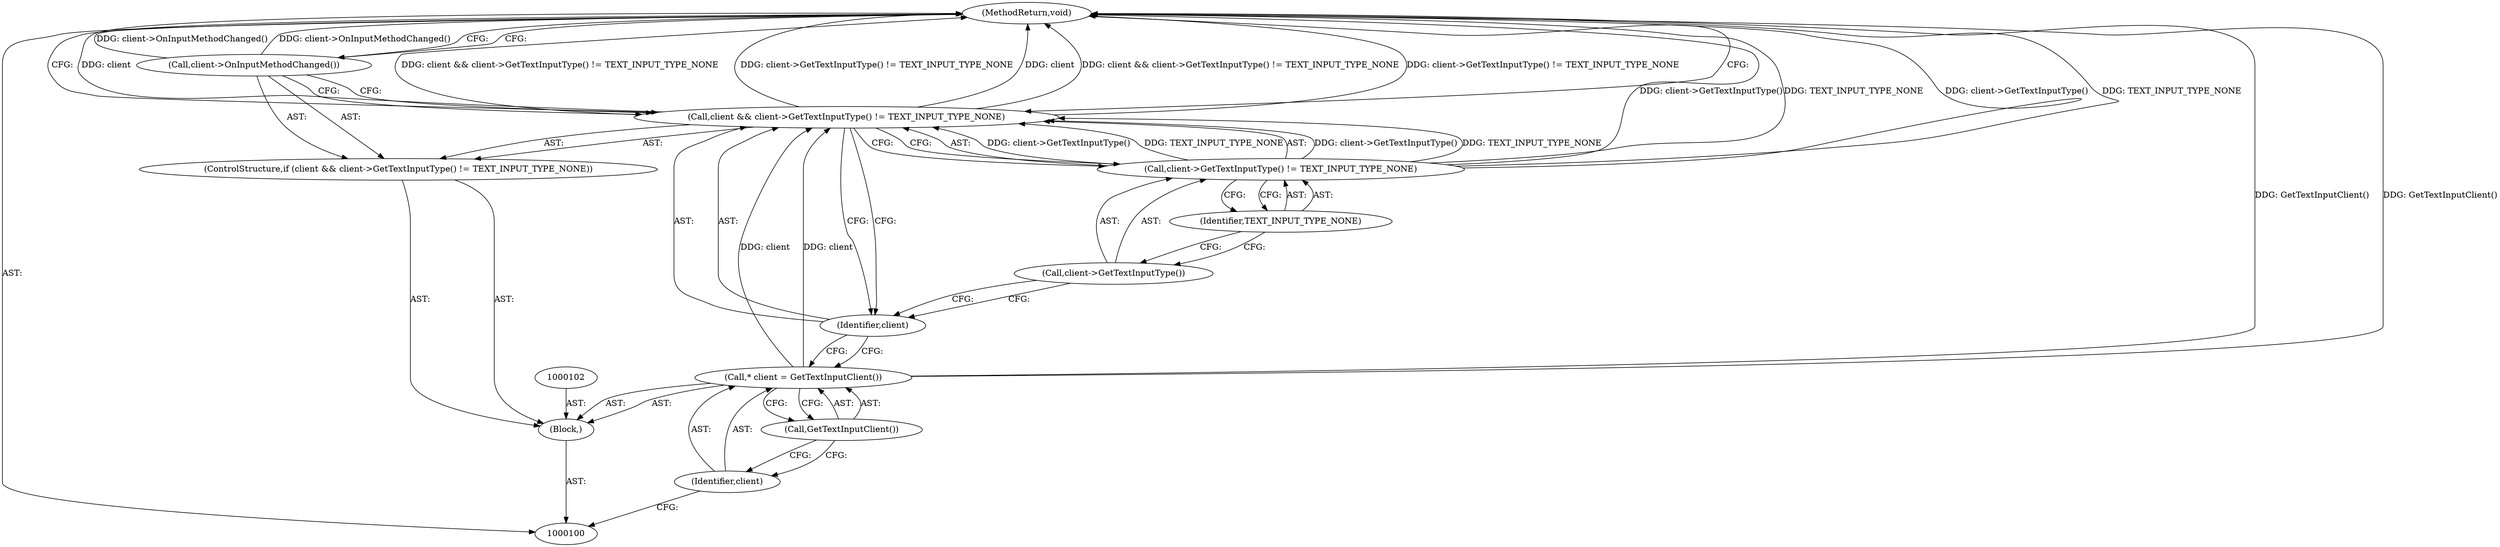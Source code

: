 digraph "1_Chrome_d66c757a9a434f48069b114fb49191e4790f9038" {
"1000113" [label="(MethodReturn,void)"];
"1000101" [label="(Block,)"];
"1000103" [label="(Call,* client = GetTextInputClient())"];
"1000104" [label="(Identifier,client)"];
"1000105" [label="(Call,GetTextInputClient())"];
"1000109" [label="(Call,client->GetTextInputType() != TEXT_INPUT_TYPE_NONE)"];
"1000110" [label="(Call,client->GetTextInputType())"];
"1000106" [label="(ControlStructure,if (client && client->GetTextInputType() != TEXT_INPUT_TYPE_NONE))"];
"1000111" [label="(Identifier,TEXT_INPUT_TYPE_NONE)"];
"1000107" [label="(Call,client && client->GetTextInputType() != TEXT_INPUT_TYPE_NONE)"];
"1000108" [label="(Identifier,client)"];
"1000112" [label="(Call,client->OnInputMethodChanged())"];
"1000113" -> "1000100"  [label="AST: "];
"1000113" -> "1000112"  [label="CFG: "];
"1000113" -> "1000107"  [label="CFG: "];
"1000107" -> "1000113"  [label="DDG: client"];
"1000107" -> "1000113"  [label="DDG: client && client->GetTextInputType() != TEXT_INPUT_TYPE_NONE"];
"1000107" -> "1000113"  [label="DDG: client->GetTextInputType() != TEXT_INPUT_TYPE_NONE"];
"1000103" -> "1000113"  [label="DDG: GetTextInputClient()"];
"1000112" -> "1000113"  [label="DDG: client->OnInputMethodChanged()"];
"1000109" -> "1000113"  [label="DDG: client->GetTextInputType()"];
"1000109" -> "1000113"  [label="DDG: TEXT_INPUT_TYPE_NONE"];
"1000101" -> "1000100"  [label="AST: "];
"1000102" -> "1000101"  [label="AST: "];
"1000103" -> "1000101"  [label="AST: "];
"1000106" -> "1000101"  [label="AST: "];
"1000103" -> "1000101"  [label="AST: "];
"1000103" -> "1000105"  [label="CFG: "];
"1000104" -> "1000103"  [label="AST: "];
"1000105" -> "1000103"  [label="AST: "];
"1000108" -> "1000103"  [label="CFG: "];
"1000103" -> "1000113"  [label="DDG: GetTextInputClient()"];
"1000103" -> "1000107"  [label="DDG: client"];
"1000104" -> "1000103"  [label="AST: "];
"1000104" -> "1000100"  [label="CFG: "];
"1000105" -> "1000104"  [label="CFG: "];
"1000105" -> "1000103"  [label="AST: "];
"1000105" -> "1000104"  [label="CFG: "];
"1000103" -> "1000105"  [label="CFG: "];
"1000109" -> "1000107"  [label="AST: "];
"1000109" -> "1000111"  [label="CFG: "];
"1000110" -> "1000109"  [label="AST: "];
"1000111" -> "1000109"  [label="AST: "];
"1000107" -> "1000109"  [label="CFG: "];
"1000109" -> "1000113"  [label="DDG: client->GetTextInputType()"];
"1000109" -> "1000113"  [label="DDG: TEXT_INPUT_TYPE_NONE"];
"1000109" -> "1000107"  [label="DDG: client->GetTextInputType()"];
"1000109" -> "1000107"  [label="DDG: TEXT_INPUT_TYPE_NONE"];
"1000110" -> "1000109"  [label="AST: "];
"1000110" -> "1000108"  [label="CFG: "];
"1000111" -> "1000110"  [label="CFG: "];
"1000106" -> "1000101"  [label="AST: "];
"1000107" -> "1000106"  [label="AST: "];
"1000112" -> "1000106"  [label="AST: "];
"1000111" -> "1000109"  [label="AST: "];
"1000111" -> "1000110"  [label="CFG: "];
"1000109" -> "1000111"  [label="CFG: "];
"1000107" -> "1000106"  [label="AST: "];
"1000107" -> "1000108"  [label="CFG: "];
"1000107" -> "1000109"  [label="CFG: "];
"1000108" -> "1000107"  [label="AST: "];
"1000109" -> "1000107"  [label="AST: "];
"1000112" -> "1000107"  [label="CFG: "];
"1000113" -> "1000107"  [label="CFG: "];
"1000107" -> "1000113"  [label="DDG: client"];
"1000107" -> "1000113"  [label="DDG: client && client->GetTextInputType() != TEXT_INPUT_TYPE_NONE"];
"1000107" -> "1000113"  [label="DDG: client->GetTextInputType() != TEXT_INPUT_TYPE_NONE"];
"1000103" -> "1000107"  [label="DDG: client"];
"1000109" -> "1000107"  [label="DDG: client->GetTextInputType()"];
"1000109" -> "1000107"  [label="DDG: TEXT_INPUT_TYPE_NONE"];
"1000108" -> "1000107"  [label="AST: "];
"1000108" -> "1000103"  [label="CFG: "];
"1000110" -> "1000108"  [label="CFG: "];
"1000107" -> "1000108"  [label="CFG: "];
"1000112" -> "1000106"  [label="AST: "];
"1000112" -> "1000107"  [label="CFG: "];
"1000113" -> "1000112"  [label="CFG: "];
"1000112" -> "1000113"  [label="DDG: client->OnInputMethodChanged()"];
}
